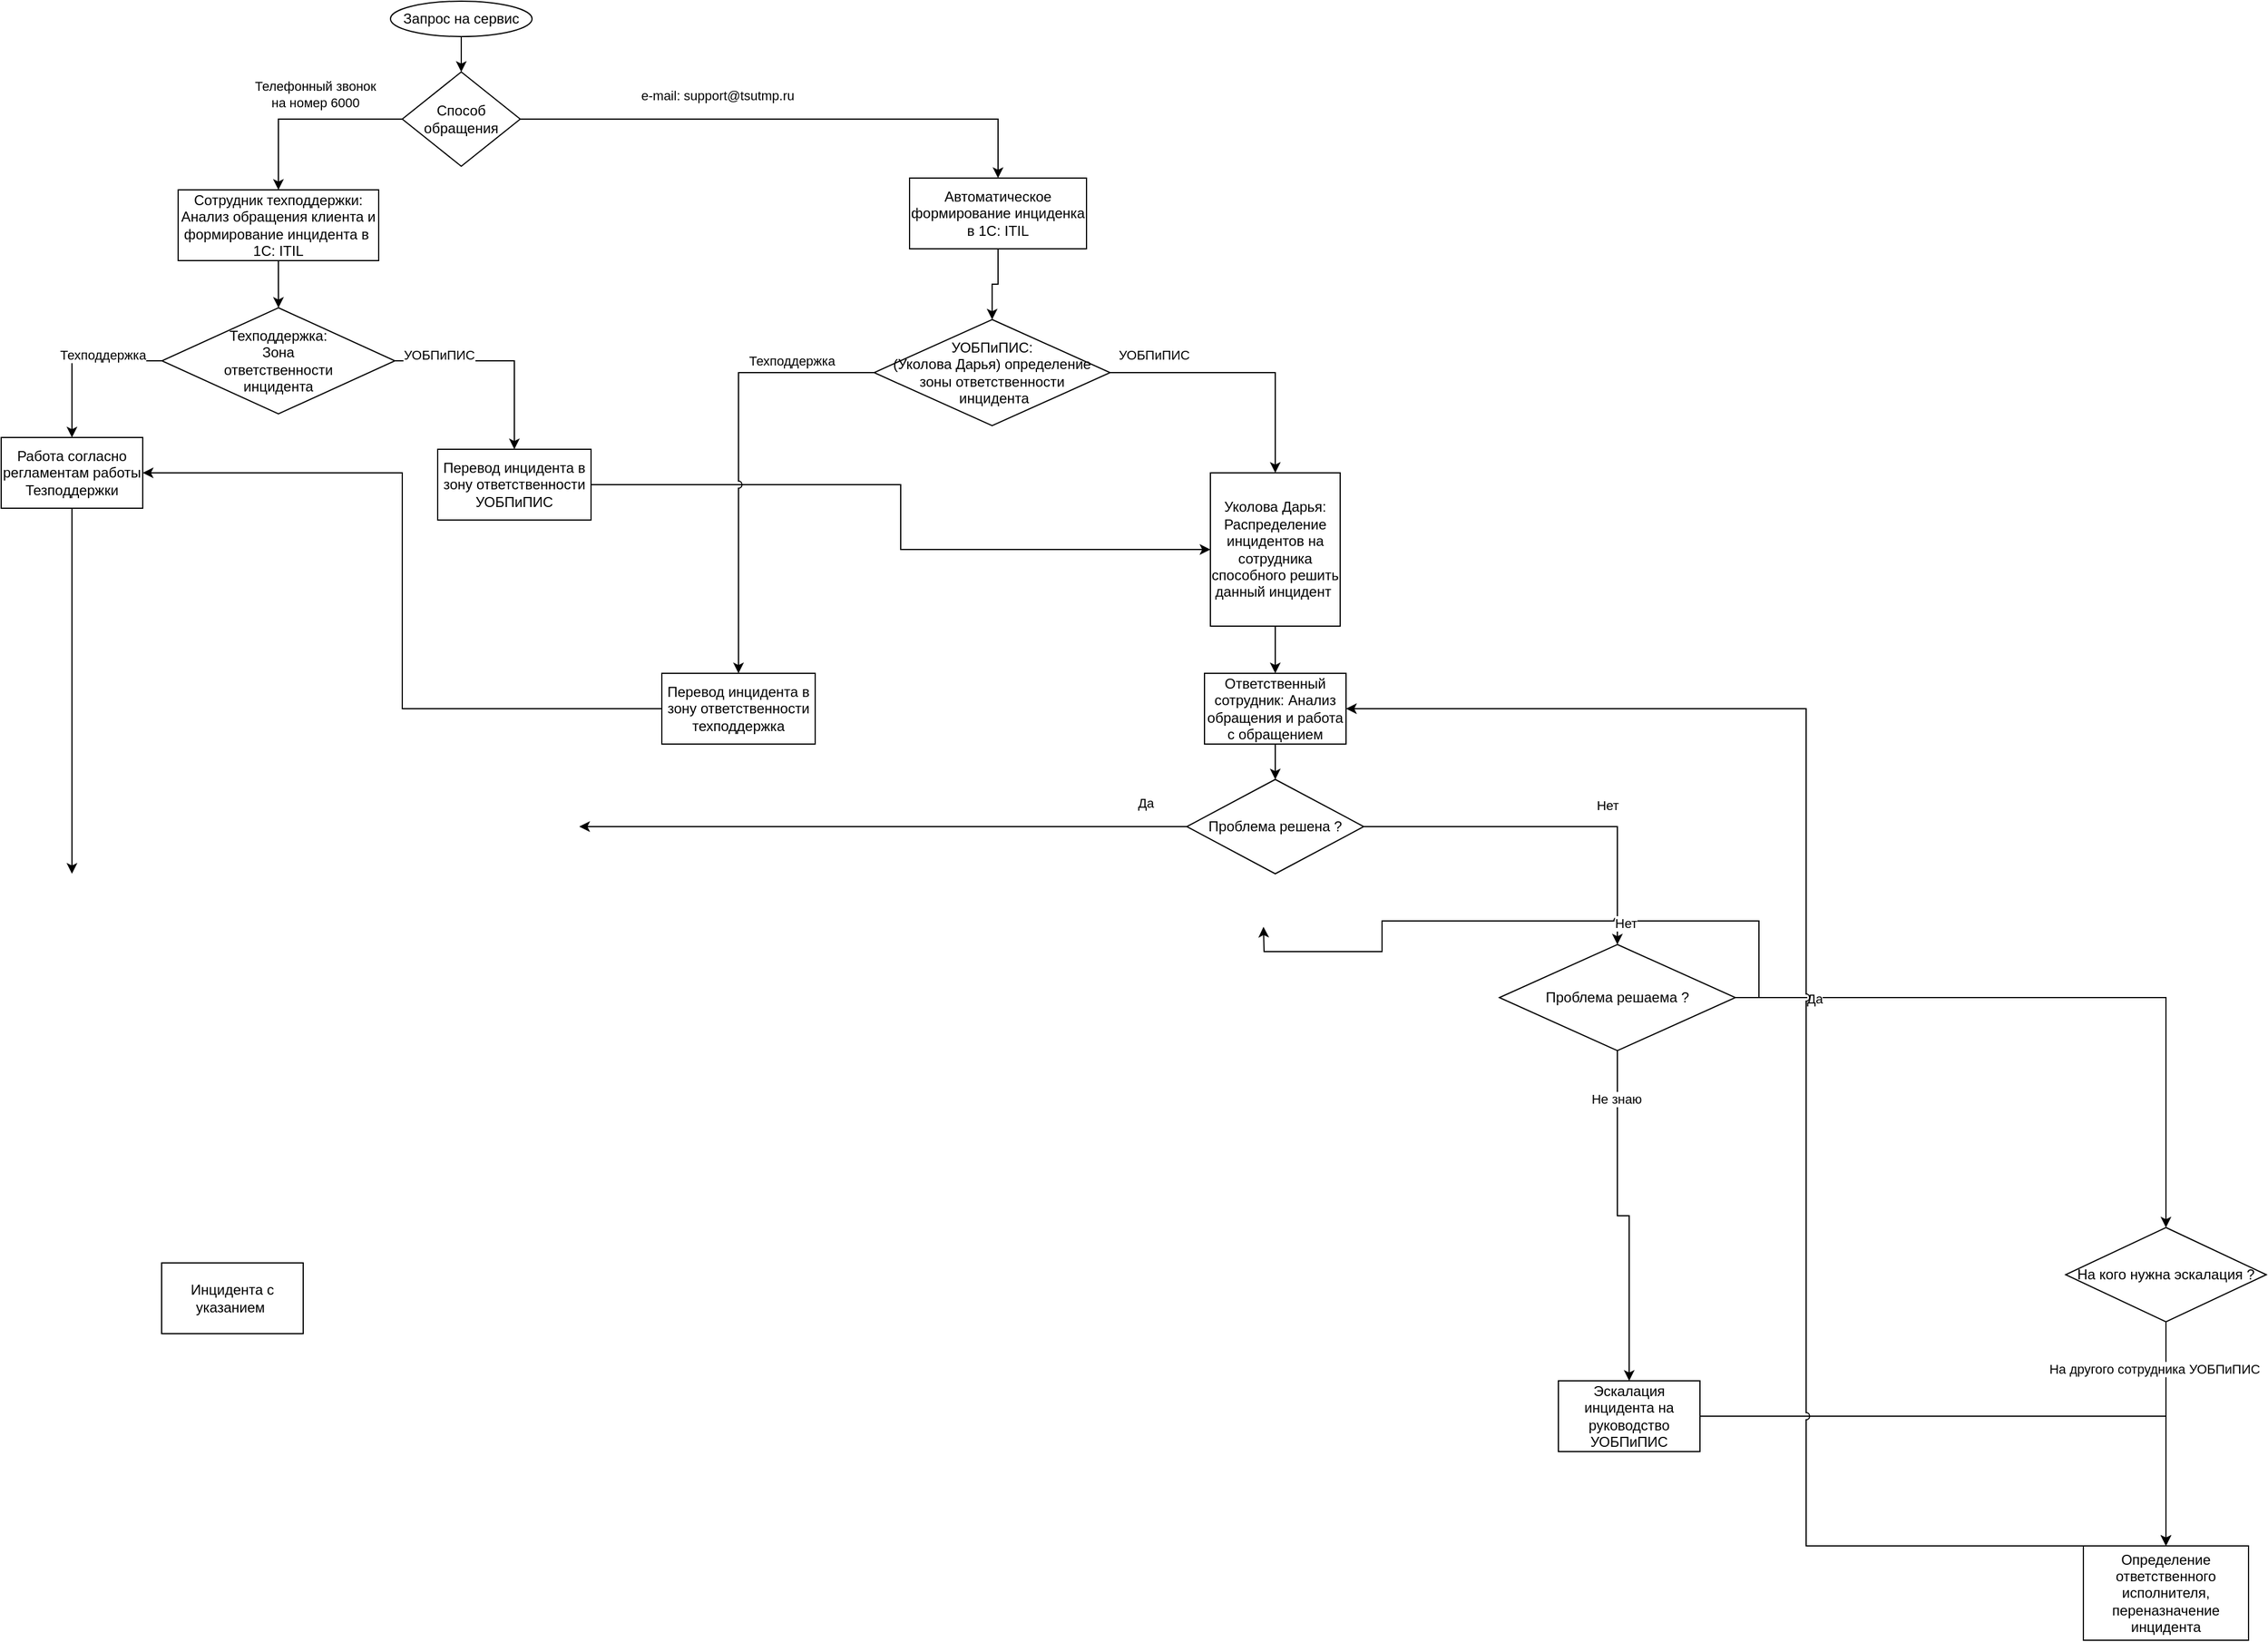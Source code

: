 <mxfile version="13.10.2" type="github">
  <diagram id="C5RBs43oDa-KdzZeNtuy" name="Page-1">
    <mxGraphModel dx="1185" dy="662" grid="1" gridSize="10" guides="1" tooltips="1" connect="1" arrows="1" fold="1" page="1" pageScale="1" pageWidth="827" pageHeight="1169" math="0" shadow="0">
      <root>
        <mxCell id="WIyWlLk6GJQsqaUBKTNV-0" />
        <mxCell id="WIyWlLk6GJQsqaUBKTNV-1" parent="WIyWlLk6GJQsqaUBKTNV-0" />
        <mxCell id="pP6laTNczQT1xypFKiDS-3" value="" style="edgeStyle=orthogonalEdgeStyle;rounded=0;orthogonalLoop=1;jettySize=auto;html=1;" edge="1" parent="WIyWlLk6GJQsqaUBKTNV-1" source="pP6laTNczQT1xypFKiDS-0" target="pP6laTNczQT1xypFKiDS-1">
          <mxGeometry relative="1" as="geometry" />
        </mxCell>
        <mxCell id="pP6laTNczQT1xypFKiDS-0" value="Запрос на сервис" style="ellipse;whiteSpace=wrap;html=1;" vertex="1" parent="WIyWlLk6GJQsqaUBKTNV-1">
          <mxGeometry x="330" y="10" width="120" height="30" as="geometry" />
        </mxCell>
        <mxCell id="pP6laTNczQT1xypFKiDS-4" style="edgeStyle=orthogonalEdgeStyle;rounded=0;orthogonalLoop=1;jettySize=auto;html=1;exitX=1;exitY=0.5;exitDx=0;exitDy=0;" edge="1" parent="WIyWlLk6GJQsqaUBKTNV-1" source="pP6laTNczQT1xypFKiDS-1" target="pP6laTNczQT1xypFKiDS-9">
          <mxGeometry relative="1" as="geometry">
            <mxPoint x="550" y="190" as="targetPoint" />
          </mxGeometry>
        </mxCell>
        <mxCell id="pP6laTNczQT1xypFKiDS-6" value="e-mail: support@tsutmp.ru" style="edgeLabel;html=1;align=center;verticalAlign=middle;resizable=0;points=[];" vertex="1" connectable="0" parent="pP6laTNczQT1xypFKiDS-4">
          <mxGeometry x="-0.4" y="4" relative="1" as="geometry">
            <mxPoint x="30" y="-16" as="offset" />
          </mxGeometry>
        </mxCell>
        <mxCell id="pP6laTNczQT1xypFKiDS-5" style="edgeStyle=orthogonalEdgeStyle;rounded=0;orthogonalLoop=1;jettySize=auto;html=1;exitX=0;exitY=0.5;exitDx=0;exitDy=0;" edge="1" parent="WIyWlLk6GJQsqaUBKTNV-1" source="pP6laTNczQT1xypFKiDS-1" target="pP6laTNczQT1xypFKiDS-8">
          <mxGeometry relative="1" as="geometry">
            <mxPoint x="280" y="140" as="targetPoint" />
          </mxGeometry>
        </mxCell>
        <mxCell id="pP6laTNczQT1xypFKiDS-7" value="Телефонный звонок&lt;br&gt;на номер 6000" style="edgeLabel;html=1;align=center;verticalAlign=middle;resizable=0;points=[];" vertex="1" connectable="0" parent="pP6laTNczQT1xypFKiDS-5">
          <mxGeometry x="-0.333" y="-1" relative="1" as="geometry">
            <mxPoint x="-19" y="-20" as="offset" />
          </mxGeometry>
        </mxCell>
        <mxCell id="pP6laTNczQT1xypFKiDS-1" value="Способ обращения" style="rhombus;whiteSpace=wrap;html=1;" vertex="1" parent="WIyWlLk6GJQsqaUBKTNV-1">
          <mxGeometry x="340" y="70" width="100" height="80" as="geometry" />
        </mxCell>
        <mxCell id="pP6laTNczQT1xypFKiDS-10" style="edgeStyle=orthogonalEdgeStyle;rounded=0;orthogonalLoop=1;jettySize=auto;html=1;" edge="1" parent="WIyWlLk6GJQsqaUBKTNV-1" source="pP6laTNczQT1xypFKiDS-8" target="pP6laTNczQT1xypFKiDS-11">
          <mxGeometry relative="1" as="geometry">
            <mxPoint x="235" y="280" as="targetPoint" />
          </mxGeometry>
        </mxCell>
        <mxCell id="pP6laTNczQT1xypFKiDS-8" value="Сотрудник техподдержки: Анализ обращения клиента и формирование инцидента в&amp;nbsp; 1С: ITIL" style="rounded=0;whiteSpace=wrap;html=1;" vertex="1" parent="WIyWlLk6GJQsqaUBKTNV-1">
          <mxGeometry x="150" y="170" width="170" height="60" as="geometry" />
        </mxCell>
        <mxCell id="pP6laTNczQT1xypFKiDS-18" style="edgeStyle=orthogonalEdgeStyle;rounded=0;orthogonalLoop=1;jettySize=auto;html=1;" edge="1" parent="WIyWlLk6GJQsqaUBKTNV-1" source="pP6laTNczQT1xypFKiDS-9" target="pP6laTNczQT1xypFKiDS-21">
          <mxGeometry relative="1" as="geometry">
            <mxPoint x="845" y="270" as="targetPoint" />
          </mxGeometry>
        </mxCell>
        <mxCell id="pP6laTNczQT1xypFKiDS-9" value="Автоматическое формирование инциденка в 1С: ITIL" style="rounded=0;whiteSpace=wrap;html=1;" vertex="1" parent="WIyWlLk6GJQsqaUBKTNV-1">
          <mxGeometry x="770" y="160" width="150" height="60" as="geometry" />
        </mxCell>
        <mxCell id="pP6laTNczQT1xypFKiDS-13" style="edgeStyle=orthogonalEdgeStyle;rounded=0;orthogonalLoop=1;jettySize=auto;html=1;" edge="1" parent="WIyWlLk6GJQsqaUBKTNV-1" source="pP6laTNczQT1xypFKiDS-11" target="pP6laTNczQT1xypFKiDS-17">
          <mxGeometry relative="1" as="geometry">
            <mxPoint x="110" y="390" as="targetPoint" />
          </mxGeometry>
        </mxCell>
        <mxCell id="pP6laTNczQT1xypFKiDS-14" value="Техподдержка" style="edgeLabel;html=1;align=center;verticalAlign=middle;resizable=0;points=[];" vertex="1" connectable="0" parent="pP6laTNczQT1xypFKiDS-13">
          <mxGeometry x="-0.286" relative="1" as="geometry">
            <mxPoint y="-5" as="offset" />
          </mxGeometry>
        </mxCell>
        <mxCell id="pP6laTNczQT1xypFKiDS-15" style="edgeStyle=orthogonalEdgeStyle;rounded=0;orthogonalLoop=1;jettySize=auto;html=1;" edge="1" parent="WIyWlLk6GJQsqaUBKTNV-1" source="pP6laTNczQT1xypFKiDS-11" target="pP6laTNczQT1xypFKiDS-12">
          <mxGeometry relative="1" as="geometry">
            <mxPoint x="440" y="315" as="targetPoint" />
          </mxGeometry>
        </mxCell>
        <mxCell id="pP6laTNczQT1xypFKiDS-16" value="УОБПиПИС" style="edgeLabel;html=1;align=center;verticalAlign=middle;resizable=0;points=[];" vertex="1" connectable="0" parent="pP6laTNczQT1xypFKiDS-15">
          <mxGeometry x="-0.781" relative="1" as="geometry">
            <mxPoint x="17.5" y="-5" as="offset" />
          </mxGeometry>
        </mxCell>
        <mxCell id="pP6laTNczQT1xypFKiDS-11" value="Техподдержка: &lt;br&gt;Зона &lt;br&gt;ответственности&lt;br&gt;инцидента" style="rhombus;whiteSpace=wrap;html=1;" vertex="1" parent="WIyWlLk6GJQsqaUBKTNV-1">
          <mxGeometry x="136.25" y="270" width="197.5" height="90" as="geometry" />
        </mxCell>
        <mxCell id="pP6laTNczQT1xypFKiDS-62" style="edgeStyle=orthogonalEdgeStyle;rounded=0;jumpStyle=arc;orthogonalLoop=1;jettySize=auto;html=1;" edge="1" parent="WIyWlLk6GJQsqaUBKTNV-1" source="pP6laTNczQT1xypFKiDS-12" target="pP6laTNczQT1xypFKiDS-34">
          <mxGeometry relative="1" as="geometry" />
        </mxCell>
        <mxCell id="pP6laTNczQT1xypFKiDS-12" value="Перевод инцидента в зону ответственности УОБПиПИС&lt;br&gt;" style="rounded=0;whiteSpace=wrap;html=1;" vertex="1" parent="WIyWlLk6GJQsqaUBKTNV-1">
          <mxGeometry x="370" y="390" width="130" height="60" as="geometry" />
        </mxCell>
        <mxCell id="pP6laTNczQT1xypFKiDS-68" style="edgeStyle=orthogonalEdgeStyle;rounded=0;jumpStyle=arc;orthogonalLoop=1;jettySize=auto;html=1;" edge="1" parent="WIyWlLk6GJQsqaUBKTNV-1" source="pP6laTNczQT1xypFKiDS-17">
          <mxGeometry relative="1" as="geometry">
            <mxPoint x="60" y="750.0" as="targetPoint" />
          </mxGeometry>
        </mxCell>
        <mxCell id="pP6laTNczQT1xypFKiDS-17" value="Работа согласно регламентам работы Тезподдержки" style="rounded=0;whiteSpace=wrap;html=1;" vertex="1" parent="WIyWlLk6GJQsqaUBKTNV-1">
          <mxGeometry y="380" width="120" height="60" as="geometry" />
        </mxCell>
        <mxCell id="pP6laTNczQT1xypFKiDS-29" style="edgeStyle=orthogonalEdgeStyle;rounded=0;jumpStyle=arc;orthogonalLoop=1;jettySize=auto;html=1;" edge="1" parent="WIyWlLk6GJQsqaUBKTNV-1" source="pP6laTNczQT1xypFKiDS-21" target="pP6laTNczQT1xypFKiDS-34">
          <mxGeometry relative="1" as="geometry">
            <mxPoint x="1040" y="400" as="targetPoint" />
          </mxGeometry>
        </mxCell>
        <mxCell id="pP6laTNczQT1xypFKiDS-30" value="УОБПиПИС" style="edgeLabel;html=1;align=center;verticalAlign=middle;resizable=0;points=[];" vertex="1" connectable="0" parent="pP6laTNczQT1xypFKiDS-29">
          <mxGeometry x="-0.664" y="-2" relative="1" as="geometry">
            <mxPoint x="-1.63" y="-16.94" as="offset" />
          </mxGeometry>
        </mxCell>
        <mxCell id="pP6laTNczQT1xypFKiDS-64" style="edgeStyle=orthogonalEdgeStyle;rounded=0;jumpStyle=arc;orthogonalLoop=1;jettySize=auto;html=1;" edge="1" parent="WIyWlLk6GJQsqaUBKTNV-1" source="pP6laTNczQT1xypFKiDS-21" target="pP6laTNczQT1xypFKiDS-23">
          <mxGeometry relative="1" as="geometry" />
        </mxCell>
        <mxCell id="pP6laTNczQT1xypFKiDS-67" value="Техподдержка" style="edgeLabel;html=1;align=center;verticalAlign=middle;resizable=0;points=[];" vertex="1" connectable="0" parent="pP6laTNczQT1xypFKiDS-64">
          <mxGeometry x="-0.484" y="2" relative="1" as="geometry">
            <mxPoint x="25.16" y="-11.94" as="offset" />
          </mxGeometry>
        </mxCell>
        <mxCell id="pP6laTNczQT1xypFKiDS-21" value="&lt;span&gt;УОБПиПИС:&lt;br&gt;(Уколова Дарья) определение зоны ответственности&lt;br&gt;&amp;nbsp;инцидента&lt;/span&gt;" style="rhombus;whiteSpace=wrap;html=1;" vertex="1" parent="WIyWlLk6GJQsqaUBKTNV-1">
          <mxGeometry x="740" y="280" width="200" height="90" as="geometry" />
        </mxCell>
        <mxCell id="pP6laTNczQT1xypFKiDS-26" style="edgeStyle=orthogonalEdgeStyle;rounded=0;orthogonalLoop=1;jettySize=auto;html=1;entryX=1;entryY=0.5;entryDx=0;entryDy=0;jumpStyle=arc;" edge="1" parent="WIyWlLk6GJQsqaUBKTNV-1" source="pP6laTNczQT1xypFKiDS-23" target="pP6laTNczQT1xypFKiDS-17">
          <mxGeometry relative="1" as="geometry" />
        </mxCell>
        <mxCell id="pP6laTNczQT1xypFKiDS-37" style="edgeStyle=orthogonalEdgeStyle;rounded=0;jumpStyle=arc;orthogonalLoop=1;jettySize=auto;html=1;" edge="1" parent="WIyWlLk6GJQsqaUBKTNV-1" source="pP6laTNczQT1xypFKiDS-34" target="pP6laTNczQT1xypFKiDS-35">
          <mxGeometry relative="1" as="geometry" />
        </mxCell>
        <mxCell id="pP6laTNczQT1xypFKiDS-34" value="Уколова Дарья: Распределение инцидентов на сотрудника способного решить данный инцидент&amp;nbsp;" style="rounded=0;whiteSpace=wrap;html=1;" vertex="1" parent="WIyWlLk6GJQsqaUBKTNV-1">
          <mxGeometry x="1025" y="410" width="110" height="130" as="geometry" />
        </mxCell>
        <mxCell id="pP6laTNczQT1xypFKiDS-38" style="edgeStyle=orthogonalEdgeStyle;rounded=0;jumpStyle=arc;orthogonalLoop=1;jettySize=auto;html=1;" edge="1" parent="WIyWlLk6GJQsqaUBKTNV-1" source="pP6laTNczQT1xypFKiDS-35" target="pP6laTNczQT1xypFKiDS-36">
          <mxGeometry relative="1" as="geometry" />
        </mxCell>
        <mxCell id="pP6laTNczQT1xypFKiDS-35" value="Ответственный сотрудник: Анализ обращения и работа с обращением" style="rounded=0;whiteSpace=wrap;html=1;" vertex="1" parent="WIyWlLk6GJQsqaUBKTNV-1">
          <mxGeometry x="1020" y="580" width="120" height="60" as="geometry" />
        </mxCell>
        <mxCell id="pP6laTNczQT1xypFKiDS-41" style="edgeStyle=orthogonalEdgeStyle;rounded=0;jumpStyle=arc;orthogonalLoop=1;jettySize=auto;html=1;" edge="1" parent="WIyWlLk6GJQsqaUBKTNV-1" source="pP6laTNczQT1xypFKiDS-36" target="pP6laTNczQT1xypFKiDS-45">
          <mxGeometry relative="1" as="geometry">
            <mxPoint x="900" y="710" as="targetPoint" />
          </mxGeometry>
        </mxCell>
        <mxCell id="pP6laTNczQT1xypFKiDS-43" value="Нет&amp;nbsp;" style="edgeLabel;html=1;align=center;verticalAlign=middle;resizable=0;points=[];" vertex="1" connectable="0" parent="pP6laTNczQT1xypFKiDS-41">
          <mxGeometry x="0.26" y="-1" relative="1" as="geometry">
            <mxPoint x="9" y="-19" as="offset" />
          </mxGeometry>
        </mxCell>
        <mxCell id="pP6laTNczQT1xypFKiDS-70" style="edgeStyle=orthogonalEdgeStyle;rounded=0;jumpStyle=arc;orthogonalLoop=1;jettySize=auto;html=1;" edge="1" parent="WIyWlLk6GJQsqaUBKTNV-1" source="pP6laTNczQT1xypFKiDS-36">
          <mxGeometry relative="1" as="geometry">
            <mxPoint x="490" y="710.0" as="targetPoint" />
          </mxGeometry>
        </mxCell>
        <mxCell id="pP6laTNczQT1xypFKiDS-71" value="Да" style="edgeLabel;html=1;align=center;verticalAlign=middle;resizable=0;points=[];" vertex="1" connectable="0" parent="pP6laTNczQT1xypFKiDS-70">
          <mxGeometry x="-0.862" y="-3" relative="1" as="geometry">
            <mxPoint y="-17" as="offset" />
          </mxGeometry>
        </mxCell>
        <mxCell id="pP6laTNczQT1xypFKiDS-36" value="Проблема решена ?" style="rhombus;whiteSpace=wrap;html=1;" vertex="1" parent="WIyWlLk6GJQsqaUBKTNV-1">
          <mxGeometry x="1005" y="670" width="150" height="80" as="geometry" />
        </mxCell>
        <mxCell id="pP6laTNczQT1xypFKiDS-46" style="edgeStyle=orthogonalEdgeStyle;rounded=0;jumpStyle=arc;orthogonalLoop=1;jettySize=auto;html=1;exitX=1;exitY=0.5;exitDx=0;exitDy=0;" edge="1" parent="WIyWlLk6GJQsqaUBKTNV-1" source="pP6laTNczQT1xypFKiDS-45">
          <mxGeometry relative="1" as="geometry">
            <mxPoint x="1070" y="795" as="targetPoint" />
          </mxGeometry>
        </mxCell>
        <mxCell id="pP6laTNczQT1xypFKiDS-47" value="Нет" style="edgeLabel;html=1;align=center;verticalAlign=middle;resizable=0;points=[];" vertex="1" connectable="0" parent="pP6laTNczQT1xypFKiDS-46">
          <mxGeometry x="-0.28" y="2" relative="1" as="geometry">
            <mxPoint as="offset" />
          </mxGeometry>
        </mxCell>
        <mxCell id="pP6laTNczQT1xypFKiDS-48" style="edgeStyle=orthogonalEdgeStyle;rounded=0;jumpStyle=arc;orthogonalLoop=1;jettySize=auto;html=1;" edge="1" parent="WIyWlLk6GJQsqaUBKTNV-1" source="pP6laTNczQT1xypFKiDS-45" target="pP6laTNczQT1xypFKiDS-50">
          <mxGeometry relative="1" as="geometry">
            <mxPoint x="670" y="795" as="targetPoint" />
          </mxGeometry>
        </mxCell>
        <mxCell id="pP6laTNczQT1xypFKiDS-49" value="Да" style="edgeLabel;html=1;align=center;verticalAlign=middle;resizable=0;points=[];" vertex="1" connectable="0" parent="pP6laTNczQT1xypFKiDS-48">
          <mxGeometry x="-0.76" y="-1" relative="1" as="geometry">
            <mxPoint as="offset" />
          </mxGeometry>
        </mxCell>
        <mxCell id="pP6laTNczQT1xypFKiDS-51" style="edgeStyle=orthogonalEdgeStyle;rounded=0;jumpStyle=arc;orthogonalLoop=1;jettySize=auto;html=1;" edge="1" parent="WIyWlLk6GJQsqaUBKTNV-1" source="pP6laTNczQT1xypFKiDS-45" target="pP6laTNczQT1xypFKiDS-58">
          <mxGeometry relative="1" as="geometry">
            <mxPoint x="870" y="980" as="targetPoint" />
          </mxGeometry>
        </mxCell>
        <mxCell id="pP6laTNczQT1xypFKiDS-52" value="Не знаю" style="edgeLabel;html=1;align=center;verticalAlign=middle;resizable=0;points=[];" vertex="1" connectable="0" parent="pP6laTNczQT1xypFKiDS-51">
          <mxGeometry x="-0.717" y="-1" relative="1" as="geometry">
            <mxPoint as="offset" />
          </mxGeometry>
        </mxCell>
        <mxCell id="pP6laTNczQT1xypFKiDS-45" value="Проблема решаема ?" style="rhombus;whiteSpace=wrap;html=1;" vertex="1" parent="WIyWlLk6GJQsqaUBKTNV-1">
          <mxGeometry x="1270" y="810" width="200" height="90" as="geometry" />
        </mxCell>
        <mxCell id="pP6laTNczQT1xypFKiDS-54" style="edgeStyle=orthogonalEdgeStyle;rounded=0;jumpStyle=arc;orthogonalLoop=1;jettySize=auto;html=1;" edge="1" parent="WIyWlLk6GJQsqaUBKTNV-1" source="pP6laTNczQT1xypFKiDS-50" target="pP6laTNczQT1xypFKiDS-60">
          <mxGeometry relative="1" as="geometry">
            <mxPoint x="400" y="1020" as="targetPoint" />
          </mxGeometry>
        </mxCell>
        <mxCell id="pP6laTNczQT1xypFKiDS-56" value="На другого сотрудника УОБПиПИС" style="edgeLabel;html=1;align=center;verticalAlign=middle;resizable=0;points=[];" vertex="1" connectable="0" parent="pP6laTNczQT1xypFKiDS-54">
          <mxGeometry x="-0.35" y="-4" relative="1" as="geometry">
            <mxPoint x="-6" y="-22" as="offset" />
          </mxGeometry>
        </mxCell>
        <mxCell id="pP6laTNczQT1xypFKiDS-50" value="На кого нужна эскалация ?" style="rhombus;whiteSpace=wrap;html=1;" vertex="1" parent="WIyWlLk6GJQsqaUBKTNV-1">
          <mxGeometry x="1750" y="1050" width="170" height="80" as="geometry" />
        </mxCell>
        <mxCell id="pP6laTNczQT1xypFKiDS-59" style="edgeStyle=orthogonalEdgeStyle;rounded=0;jumpStyle=arc;orthogonalLoop=1;jettySize=auto;html=1;" edge="1" parent="WIyWlLk6GJQsqaUBKTNV-1" source="pP6laTNczQT1xypFKiDS-58" target="pP6laTNczQT1xypFKiDS-60">
          <mxGeometry relative="1" as="geometry">
            <mxPoint x="870" y="1130" as="targetPoint" />
          </mxGeometry>
        </mxCell>
        <mxCell id="pP6laTNczQT1xypFKiDS-58" value="Эскалация инцидента на руководство УОБПиПИС" style="rounded=0;whiteSpace=wrap;html=1;" vertex="1" parent="WIyWlLk6GJQsqaUBKTNV-1">
          <mxGeometry x="1320" y="1180" width="120" height="60" as="geometry" />
        </mxCell>
        <mxCell id="pP6laTNczQT1xypFKiDS-69" style="edgeStyle=orthogonalEdgeStyle;rounded=0;jumpStyle=arc;orthogonalLoop=1;jettySize=auto;html=1;exitX=0.5;exitY=0;exitDx=0;exitDy=0;" edge="1" parent="WIyWlLk6GJQsqaUBKTNV-1" source="pP6laTNczQT1xypFKiDS-60" target="pP6laTNczQT1xypFKiDS-35">
          <mxGeometry relative="1" as="geometry">
            <Array as="points">
              <mxPoint x="1530" y="610" />
            </Array>
          </mxGeometry>
        </mxCell>
        <mxCell id="pP6laTNczQT1xypFKiDS-60" value="Определение ответственного исполнителя, переназначение инцидента" style="rounded=0;whiteSpace=wrap;html=1;" vertex="1" parent="WIyWlLk6GJQsqaUBKTNV-1">
          <mxGeometry x="1765" y="1320" width="140" height="80" as="geometry" />
        </mxCell>
        <mxCell id="pP6laTNczQT1xypFKiDS-23" value="Перевод инцидента в зону ответственности техподдержка" style="rounded=0;whiteSpace=wrap;html=1;" vertex="1" parent="WIyWlLk6GJQsqaUBKTNV-1">
          <mxGeometry x="560" y="580" width="130" height="60" as="geometry" />
        </mxCell>
        <mxCell id="pP6laTNczQT1xypFKiDS-74" value="Инцидента с указанием&amp;nbsp;" style="rounded=0;whiteSpace=wrap;html=1;" vertex="1" parent="WIyWlLk6GJQsqaUBKTNV-1">
          <mxGeometry x="136" y="1080" width="120" height="60" as="geometry" />
        </mxCell>
      </root>
    </mxGraphModel>
  </diagram>
</mxfile>
